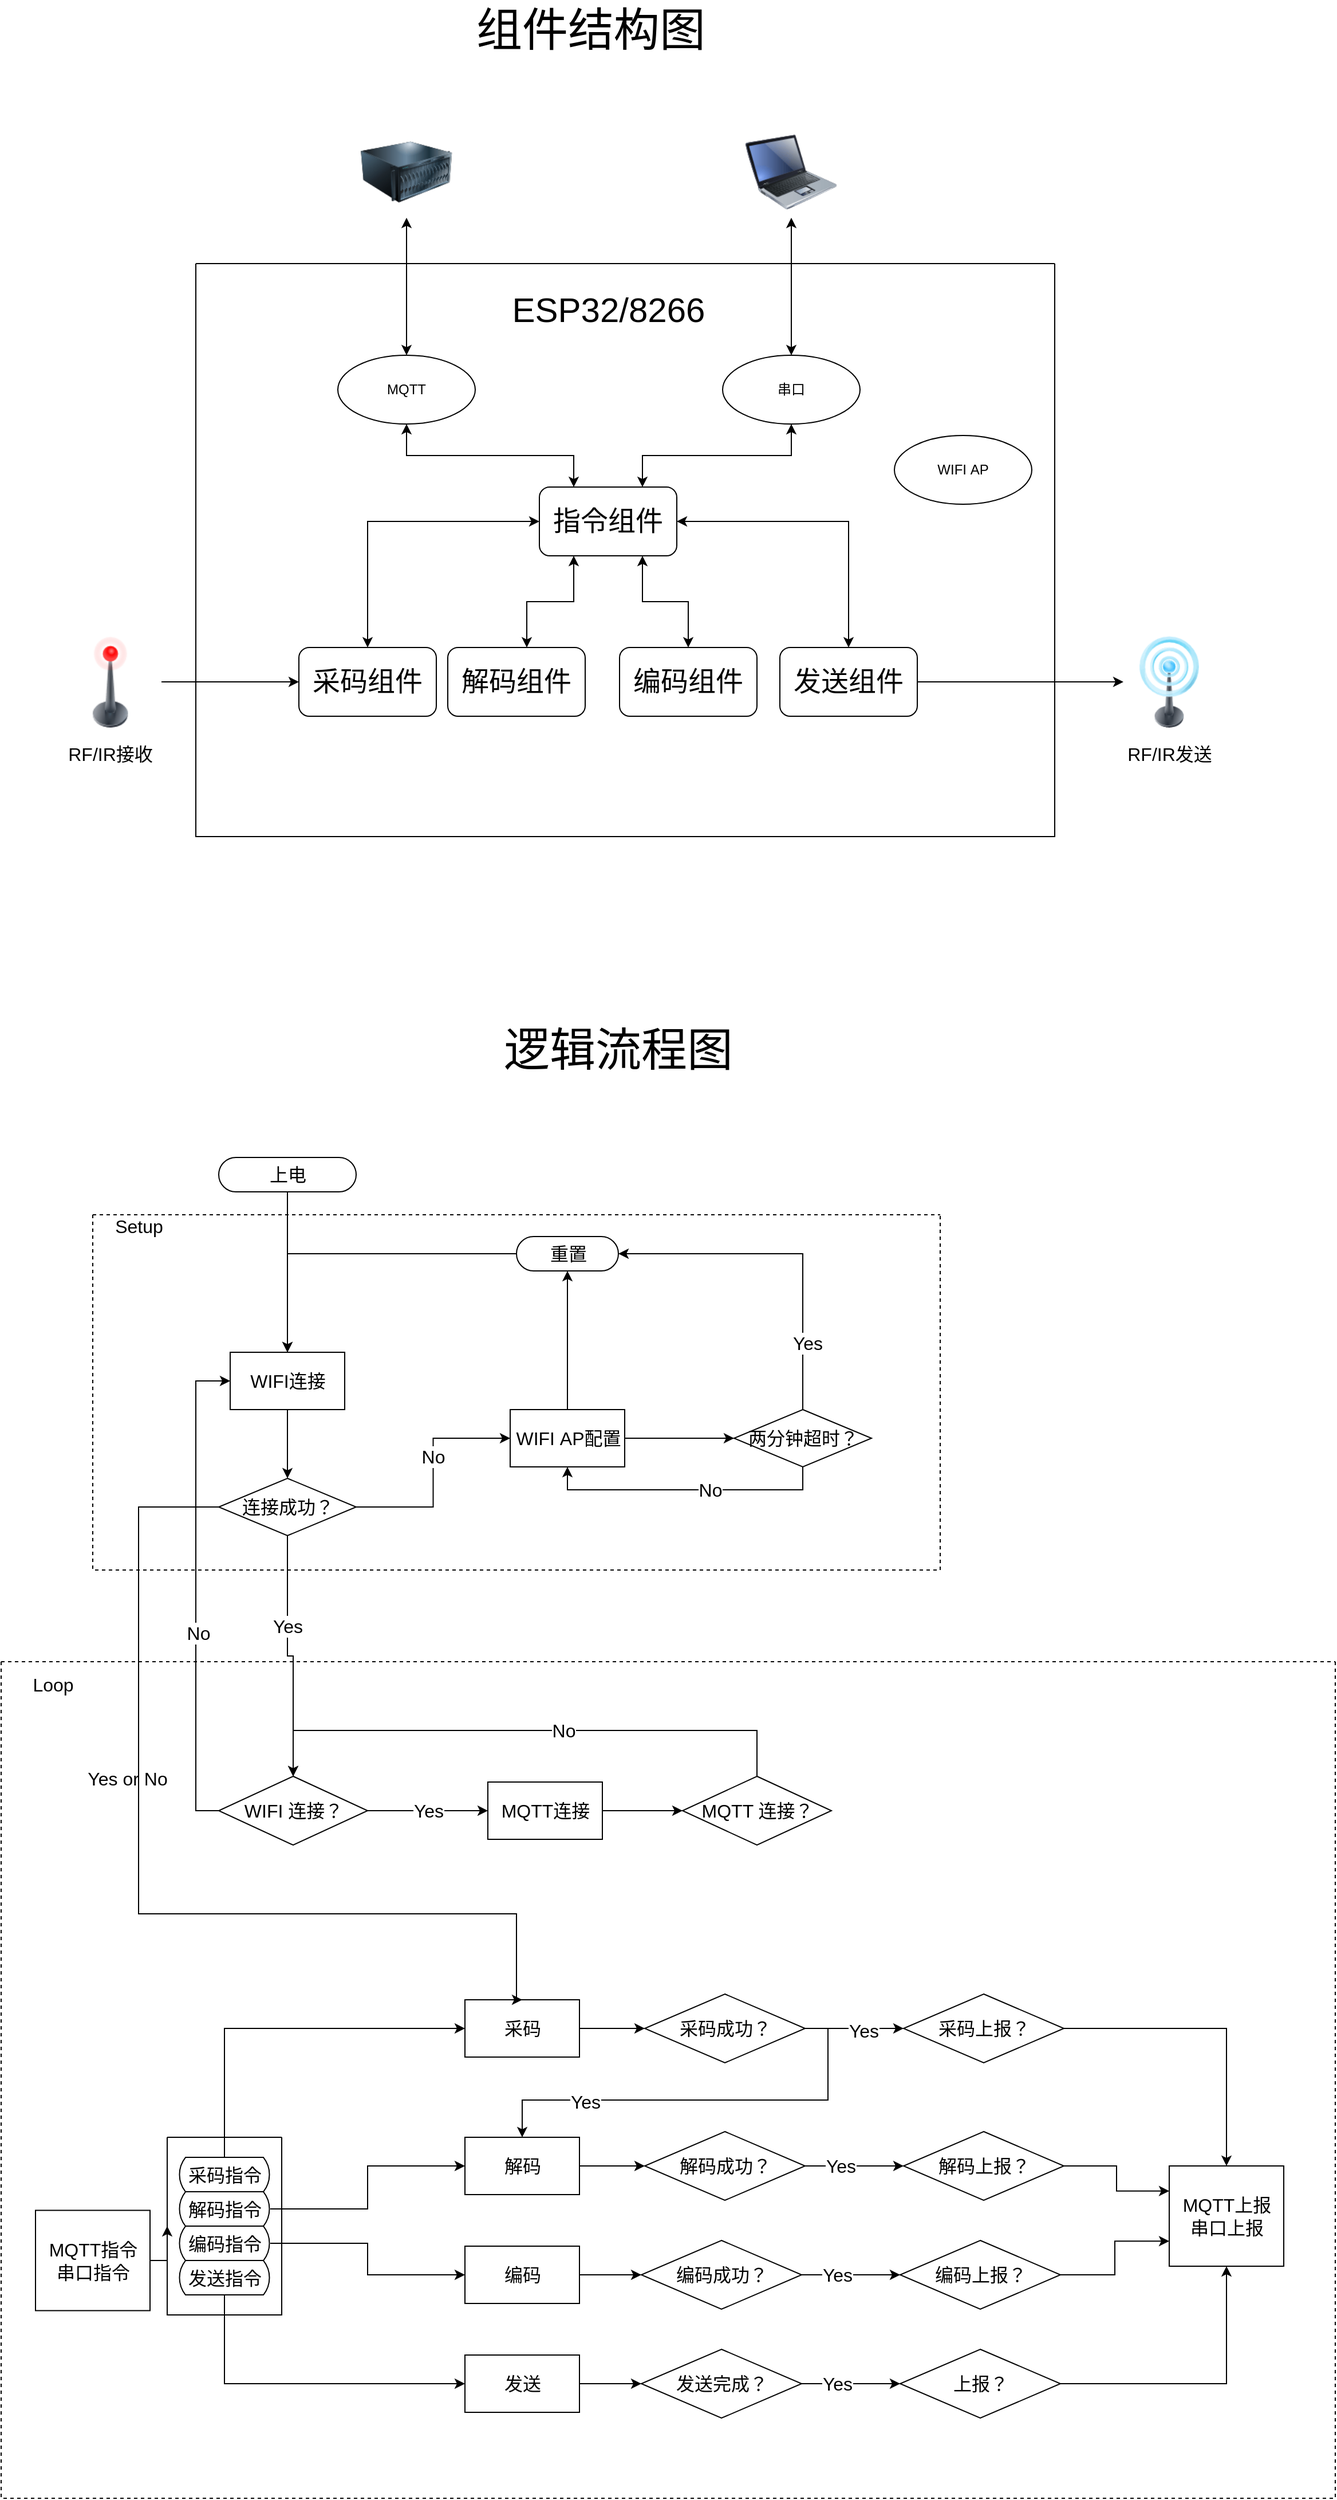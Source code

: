<mxfile version="14.9.6" type="github">
  <diagram id="C5RBs43oDa-KdzZeNtuy" name="Page-1">
    <mxGraphModel dx="1422" dy="959" grid="1" gridSize="10" guides="1" tooltips="1" connect="1" arrows="1" fold="1" page="1" pageScale="1" pageWidth="827" pageHeight="1169" math="0" shadow="0">
      <root>
        <mxCell id="WIyWlLk6GJQsqaUBKTNV-0" />
        <mxCell id="WIyWlLk6GJQsqaUBKTNV-1" parent="WIyWlLk6GJQsqaUBKTNV-0" />
        <mxCell id="jWXVGDuvpxij76FHgJUa-127" value="" style="swimlane;startSize=0;fontSize=16;dashed=1;" vertex="1" parent="WIyWlLk6GJQsqaUBKTNV-1">
          <mxGeometry x="40" y="1520" width="1165" height="730" as="geometry" />
        </mxCell>
        <mxCell id="jWXVGDuvpxij76FHgJUa-138" value="Loop" style="text;html=1;align=center;verticalAlign=middle;resizable=0;points=[];autosize=1;strokeColor=none;fontSize=16;" vertex="1" parent="jWXVGDuvpxij76FHgJUa-127">
          <mxGeometry x="20" y="10" width="50" height="20" as="geometry" />
        </mxCell>
        <mxCell id="jWXVGDuvpxij76FHgJUa-139" value="MQTT指令&lt;br&gt;串口指令" style="html=1;dashed=0;whitespace=wrap;fontSize=16;" vertex="1" parent="jWXVGDuvpxij76FHgJUa-127">
          <mxGeometry x="30" y="478.75" width="100" height="87.5" as="geometry" />
        </mxCell>
        <mxCell id="jWXVGDuvpxij76FHgJUa-140" value="MQTT上报&lt;br&gt;串口上报" style="html=1;dashed=0;whitespace=wrap;fontSize=16;" vertex="1" parent="jWXVGDuvpxij76FHgJUa-127">
          <mxGeometry x="1020" y="440" width="100" height="87.5" as="geometry" />
        </mxCell>
        <mxCell id="jWXVGDuvpxij76FHgJUa-142" value="WIFI&amp;nbsp;连接？" style="shape=rhombus;html=1;dashed=0;whitespace=wrap;perimeter=rhombusPerimeter;fontSize=16;" vertex="1" parent="jWXVGDuvpxij76FHgJUa-127">
          <mxGeometry x="190" y="100" width="130" height="60" as="geometry" />
        </mxCell>
        <mxCell id="jWXVGDuvpxij76FHgJUa-144" value="MQTT连接" style="html=1;dashed=0;whitespace=wrap;fontSize=16;" vertex="1" parent="jWXVGDuvpxij76FHgJUa-127">
          <mxGeometry x="425" y="105" width="100" height="50" as="geometry" />
        </mxCell>
        <mxCell id="jWXVGDuvpxij76FHgJUa-141" value="Yes" style="edgeStyle=orthogonalEdgeStyle;rounded=0;orthogonalLoop=1;jettySize=auto;html=1;exitX=1;exitY=0.5;exitDx=0;exitDy=0;entryX=0;entryY=0.5;entryDx=0;entryDy=0;fontSize=16;startArrow=none;startFill=0;" edge="1" parent="jWXVGDuvpxij76FHgJUa-127" source="jWXVGDuvpxij76FHgJUa-142" target="jWXVGDuvpxij76FHgJUa-144">
          <mxGeometry relative="1" as="geometry" />
        </mxCell>
        <mxCell id="jWXVGDuvpxij76FHgJUa-147" value="MQTT 连接？" style="shape=rhombus;html=1;dashed=0;whitespace=wrap;perimeter=rhombusPerimeter;fontSize=16;" vertex="1" parent="jWXVGDuvpxij76FHgJUa-127">
          <mxGeometry x="595" y="100" width="130" height="60" as="geometry" />
        </mxCell>
        <mxCell id="jWXVGDuvpxij76FHgJUa-152" value="采码成功？" style="shape=rhombus;html=1;dashed=0;whitespace=wrap;perimeter=rhombusPerimeter;fontSize=16;" vertex="1" parent="jWXVGDuvpxij76FHgJUa-127">
          <mxGeometry x="562" y="290" width="140" height="60" as="geometry" />
        </mxCell>
        <mxCell id="jWXVGDuvpxij76FHgJUa-143" style="edgeStyle=orthogonalEdgeStyle;rounded=0;orthogonalLoop=1;jettySize=auto;html=1;exitX=1;exitY=0.5;exitDx=0;exitDy=0;fontSize=16;startArrow=none;startFill=0;" edge="1" parent="jWXVGDuvpxij76FHgJUa-127" source="jWXVGDuvpxij76FHgJUa-144" target="jWXVGDuvpxij76FHgJUa-147">
          <mxGeometry relative="1" as="geometry" />
        </mxCell>
        <mxCell id="jWXVGDuvpxij76FHgJUa-153" style="edgeStyle=orthogonalEdgeStyle;rounded=0;orthogonalLoop=1;jettySize=auto;html=1;exitX=1;exitY=0.5;exitDx=0;exitDy=0;entryX=0.5;entryY=0;entryDx=0;entryDy=0;fontSize=16;startArrow=none;startFill=0;" edge="1" parent="jWXVGDuvpxij76FHgJUa-127" source="jWXVGDuvpxij76FHgJUa-154" target="jWXVGDuvpxij76FHgJUa-140">
          <mxGeometry relative="1" as="geometry" />
        </mxCell>
        <mxCell id="jWXVGDuvpxij76FHgJUa-154" value="采码上报？" style="shape=rhombus;html=1;dashed=0;whitespace=wrap;perimeter=rhombusPerimeter;fontSize=16;" vertex="1" parent="jWXVGDuvpxij76FHgJUa-127">
          <mxGeometry x="788" y="290" width="140" height="60" as="geometry" />
        </mxCell>
        <mxCell id="jWXVGDuvpxij76FHgJUa-148" style="edgeStyle=orthogonalEdgeStyle;rounded=0;orthogonalLoop=1;jettySize=auto;html=1;exitX=1;exitY=0.5;exitDx=0;exitDy=0;entryX=0;entryY=0.5;entryDx=0;entryDy=0;fontSize=16;startArrow=none;startFill=0;" edge="1" parent="jWXVGDuvpxij76FHgJUa-127" source="jWXVGDuvpxij76FHgJUa-152" target="jWXVGDuvpxij76FHgJUa-154">
          <mxGeometry relative="1" as="geometry" />
        </mxCell>
        <mxCell id="jWXVGDuvpxij76FHgJUa-149" value="Yes" style="edgeLabel;html=1;align=center;verticalAlign=middle;resizable=0;points=[];fontSize=16;" vertex="1" connectable="0" parent="jWXVGDuvpxij76FHgJUa-148">
          <mxGeometry x="0.187" y="-2" relative="1" as="geometry">
            <mxPoint as="offset" />
          </mxGeometry>
        </mxCell>
        <mxCell id="jWXVGDuvpxij76FHgJUa-156" value="解码" style="html=1;dashed=0;whitespace=wrap;fontSize=16;" vertex="1" parent="jWXVGDuvpxij76FHgJUa-127">
          <mxGeometry x="405" y="415" width="100" height="50" as="geometry" />
        </mxCell>
        <mxCell id="jWXVGDuvpxij76FHgJUa-150" style="edgeStyle=orthogonalEdgeStyle;rounded=0;orthogonalLoop=1;jettySize=auto;html=1;exitX=1;exitY=0.5;exitDx=0;exitDy=0;fontSize=16;startArrow=none;startFill=0;" edge="1" parent="jWXVGDuvpxij76FHgJUa-127" source="jWXVGDuvpxij76FHgJUa-152" target="jWXVGDuvpxij76FHgJUa-156">
          <mxGeometry relative="1" as="geometry" />
        </mxCell>
        <mxCell id="jWXVGDuvpxij76FHgJUa-151" value="Yes" style="edgeLabel;html=1;align=center;verticalAlign=middle;resizable=0;points=[];fontSize=16;" vertex="1" connectable="0" parent="jWXVGDuvpxij76FHgJUa-150">
          <mxGeometry x="0.545" y="1" relative="1" as="geometry">
            <mxPoint as="offset" />
          </mxGeometry>
        </mxCell>
        <mxCell id="jWXVGDuvpxij76FHgJUa-159" value="解码成功？" style="shape=rhombus;html=1;dashed=0;whitespace=wrap;perimeter=rhombusPerimeter;fontSize=16;" vertex="1" parent="jWXVGDuvpxij76FHgJUa-127">
          <mxGeometry x="562" y="410" width="140" height="60" as="geometry" />
        </mxCell>
        <mxCell id="jWXVGDuvpxij76FHgJUa-155" style="edgeStyle=orthogonalEdgeStyle;rounded=0;orthogonalLoop=1;jettySize=auto;html=1;exitX=1;exitY=0.5;exitDx=0;exitDy=0;fontSize=16;startArrow=none;startFill=0;entryX=0;entryY=0.5;entryDx=0;entryDy=0;" edge="1" parent="jWXVGDuvpxij76FHgJUa-127" source="jWXVGDuvpxij76FHgJUa-156" target="jWXVGDuvpxij76FHgJUa-159">
          <mxGeometry relative="1" as="geometry">
            <mxPoint x="578" y="445" as="targetPoint" />
          </mxGeometry>
        </mxCell>
        <mxCell id="jWXVGDuvpxij76FHgJUa-160" style="edgeStyle=orthogonalEdgeStyle;rounded=0;orthogonalLoop=1;jettySize=auto;html=1;exitX=1;exitY=0.5;exitDx=0;exitDy=0;entryX=0;entryY=0.25;entryDx=0;entryDy=0;fontSize=16;startArrow=none;startFill=0;" edge="1" parent="jWXVGDuvpxij76FHgJUa-127" source="jWXVGDuvpxij76FHgJUa-161" target="jWXVGDuvpxij76FHgJUa-140">
          <mxGeometry relative="1" as="geometry" />
        </mxCell>
        <mxCell id="jWXVGDuvpxij76FHgJUa-161" value="解码上报？" style="shape=rhombus;html=1;dashed=0;whitespace=wrap;perimeter=rhombusPerimeter;fontSize=16;" vertex="1" parent="jWXVGDuvpxij76FHgJUa-127">
          <mxGeometry x="788" y="410" width="140" height="60" as="geometry" />
        </mxCell>
        <mxCell id="jWXVGDuvpxij76FHgJUa-162" value="Yes or No" style="edgeLabel;html=1;align=center;verticalAlign=middle;resizable=0;points=[];fontSize=16;" vertex="1" connectable="0" parent="jWXVGDuvpxij76FHgJUa-127">
          <mxGeometry x="110" y="102" as="geometry" />
        </mxCell>
        <mxCell id="jWXVGDuvpxij76FHgJUa-164" style="edgeStyle=orthogonalEdgeStyle;rounded=0;orthogonalLoop=1;jettySize=auto;html=1;entryX=0;entryY=0.5;entryDx=0;entryDy=0;fontSize=16;startArrow=none;startFill=0;" edge="1" parent="jWXVGDuvpxij76FHgJUa-127" source="jWXVGDuvpxij76FHgJUa-185" target="jWXVGDuvpxij76FHgJUa-156">
          <mxGeometry relative="1" as="geometry" />
        </mxCell>
        <mxCell id="jWXVGDuvpxij76FHgJUa-168" value="编码" style="html=1;dashed=0;whitespace=wrap;fontSize=16;" vertex="1" parent="jWXVGDuvpxij76FHgJUa-127">
          <mxGeometry x="405" y="510" width="100" height="50" as="geometry" />
        </mxCell>
        <mxCell id="jWXVGDuvpxij76FHgJUa-157" style="edgeStyle=orthogonalEdgeStyle;rounded=0;orthogonalLoop=1;jettySize=auto;html=1;exitX=1;exitY=0.5;exitDx=0;exitDy=0;entryX=0;entryY=0.5;entryDx=0;entryDy=0;fontSize=16;startArrow=none;startFill=0;" edge="1" parent="jWXVGDuvpxij76FHgJUa-127" source="jWXVGDuvpxij76FHgJUa-159" target="jWXVGDuvpxij76FHgJUa-161">
          <mxGeometry relative="1" as="geometry">
            <Array as="points">
              <mxPoint x="728" y="440" />
              <mxPoint x="728" y="440" />
            </Array>
          </mxGeometry>
        </mxCell>
        <mxCell id="jWXVGDuvpxij76FHgJUa-158" value="Yes" style="edgeLabel;html=1;align=center;verticalAlign=middle;resizable=0;points=[];fontSize=16;" vertex="1" connectable="0" parent="jWXVGDuvpxij76FHgJUa-157">
          <mxGeometry x="-0.279" relative="1" as="geometry">
            <mxPoint as="offset" />
          </mxGeometry>
        </mxCell>
        <mxCell id="jWXVGDuvpxij76FHgJUa-171" value="编码成功？" style="shape=rhombus;html=1;dashed=0;whitespace=wrap;perimeter=rhombusPerimeter;fontSize=16;" vertex="1" parent="jWXVGDuvpxij76FHgJUa-127">
          <mxGeometry x="559" y="505" width="140" height="60" as="geometry" />
        </mxCell>
        <mxCell id="jWXVGDuvpxij76FHgJUa-167" style="edgeStyle=orthogonalEdgeStyle;rounded=0;orthogonalLoop=1;jettySize=auto;html=1;exitX=1;exitY=0.5;exitDx=0;exitDy=0;entryX=0;entryY=0.5;entryDx=0;entryDy=0;fontSize=16;startArrow=none;startFill=0;" edge="1" parent="jWXVGDuvpxij76FHgJUa-127" source="jWXVGDuvpxij76FHgJUa-168" target="jWXVGDuvpxij76FHgJUa-171">
          <mxGeometry relative="1" as="geometry" />
        </mxCell>
        <mxCell id="jWXVGDuvpxij76FHgJUa-172" style="edgeStyle=orthogonalEdgeStyle;rounded=0;orthogonalLoop=1;jettySize=auto;html=1;exitX=1;exitY=0.5;exitDx=0;exitDy=0;entryX=0;entryY=0.75;entryDx=0;entryDy=0;fontSize=16;startArrow=none;startFill=0;" edge="1" parent="jWXVGDuvpxij76FHgJUa-127" source="jWXVGDuvpxij76FHgJUa-173" target="jWXVGDuvpxij76FHgJUa-140">
          <mxGeometry relative="1" as="geometry" />
        </mxCell>
        <mxCell id="jWXVGDuvpxij76FHgJUa-173" value="编码上报？" style="shape=rhombus;html=1;dashed=0;whitespace=wrap;perimeter=rhombusPerimeter;fontSize=16;" vertex="1" parent="jWXVGDuvpxij76FHgJUa-127">
          <mxGeometry x="785" y="505" width="140" height="60" as="geometry" />
        </mxCell>
        <mxCell id="jWXVGDuvpxij76FHgJUa-169" style="edgeStyle=orthogonalEdgeStyle;rounded=0;orthogonalLoop=1;jettySize=auto;html=1;exitX=1;exitY=0.5;exitDx=0;exitDy=0;entryX=0;entryY=0.5;entryDx=0;entryDy=0;fontSize=16;startArrow=none;startFill=0;" edge="1" parent="jWXVGDuvpxij76FHgJUa-127" source="jWXVGDuvpxij76FHgJUa-171" target="jWXVGDuvpxij76FHgJUa-173">
          <mxGeometry relative="1" as="geometry">
            <Array as="points">
              <mxPoint x="725" y="535" />
              <mxPoint x="725" y="535" />
            </Array>
          </mxGeometry>
        </mxCell>
        <mxCell id="jWXVGDuvpxij76FHgJUa-170" value="Yes" style="edgeLabel;html=1;align=center;verticalAlign=middle;resizable=0;points=[];fontSize=16;" vertex="1" connectable="0" parent="jWXVGDuvpxij76FHgJUa-169">
          <mxGeometry x="-0.279" relative="1" as="geometry">
            <mxPoint as="offset" />
          </mxGeometry>
        </mxCell>
        <mxCell id="jWXVGDuvpxij76FHgJUa-175" value="发送" style="html=1;dashed=0;whitespace=wrap;fontSize=16;" vertex="1" parent="jWXVGDuvpxij76FHgJUa-127">
          <mxGeometry x="405" y="605" width="100" height="50" as="geometry" />
        </mxCell>
        <mxCell id="jWXVGDuvpxij76FHgJUa-178" value="发送完成？" style="shape=rhombus;html=1;dashed=0;whitespace=wrap;perimeter=rhombusPerimeter;fontSize=16;" vertex="1" parent="jWXVGDuvpxij76FHgJUa-127">
          <mxGeometry x="559" y="600" width="140" height="60" as="geometry" />
        </mxCell>
        <mxCell id="jWXVGDuvpxij76FHgJUa-174" style="edgeStyle=orthogonalEdgeStyle;rounded=0;orthogonalLoop=1;jettySize=auto;html=1;exitX=1;exitY=0.5;exitDx=0;exitDy=0;entryX=0;entryY=0.5;entryDx=0;entryDy=0;fontSize=16;startArrow=none;startFill=0;" edge="1" parent="jWXVGDuvpxij76FHgJUa-127" source="jWXVGDuvpxij76FHgJUa-175" target="jWXVGDuvpxij76FHgJUa-178">
          <mxGeometry relative="1" as="geometry" />
        </mxCell>
        <mxCell id="jWXVGDuvpxij76FHgJUa-179" style="edgeStyle=orthogonalEdgeStyle;rounded=0;orthogonalLoop=1;jettySize=auto;html=1;exitX=1;exitY=0.5;exitDx=0;exitDy=0;entryX=0.5;entryY=1;entryDx=0;entryDy=0;fontSize=16;startArrow=none;startFill=0;" edge="1" parent="jWXVGDuvpxij76FHgJUa-127" source="jWXVGDuvpxij76FHgJUa-180" target="jWXVGDuvpxij76FHgJUa-140">
          <mxGeometry relative="1" as="geometry" />
        </mxCell>
        <mxCell id="jWXVGDuvpxij76FHgJUa-180" value="上报？" style="shape=rhombus;html=1;dashed=0;whitespace=wrap;perimeter=rhombusPerimeter;fontSize=16;" vertex="1" parent="jWXVGDuvpxij76FHgJUa-127">
          <mxGeometry x="785" y="600" width="140" height="60" as="geometry" />
        </mxCell>
        <mxCell id="jWXVGDuvpxij76FHgJUa-176" style="edgeStyle=orthogonalEdgeStyle;rounded=0;orthogonalLoop=1;jettySize=auto;html=1;exitX=1;exitY=0.5;exitDx=0;exitDy=0;entryX=0;entryY=0.5;entryDx=0;entryDy=0;fontSize=16;startArrow=none;startFill=0;" edge="1" parent="jWXVGDuvpxij76FHgJUa-127" source="jWXVGDuvpxij76FHgJUa-178" target="jWXVGDuvpxij76FHgJUa-180">
          <mxGeometry relative="1" as="geometry">
            <Array as="points">
              <mxPoint x="725" y="630" />
              <mxPoint x="725" y="630" />
            </Array>
          </mxGeometry>
        </mxCell>
        <mxCell id="jWXVGDuvpxij76FHgJUa-177" value="Yes" style="edgeLabel;html=1;align=center;verticalAlign=middle;resizable=0;points=[];fontSize=16;" vertex="1" connectable="0" parent="jWXVGDuvpxij76FHgJUa-176">
          <mxGeometry x="-0.279" relative="1" as="geometry">
            <mxPoint as="offset" />
          </mxGeometry>
        </mxCell>
        <mxCell id="jWXVGDuvpxij76FHgJUa-181" style="edgeStyle=orthogonalEdgeStyle;rounded=0;orthogonalLoop=1;jettySize=auto;html=1;entryX=0;entryY=0.5;entryDx=0;entryDy=0;fontSize=16;startArrow=none;startFill=0;" edge="1" parent="jWXVGDuvpxij76FHgJUa-127" source="jWXVGDuvpxij76FHgJUa-182" target="jWXVGDuvpxij76FHgJUa-152">
          <mxGeometry relative="1" as="geometry" />
        </mxCell>
        <mxCell id="jWXVGDuvpxij76FHgJUa-182" value="采码" style="html=1;dashed=0;whitespace=wrap;fontSize=16;" vertex="1" parent="jWXVGDuvpxij76FHgJUa-127">
          <mxGeometry x="405" y="295" width="100" height="50" as="geometry" />
        </mxCell>
        <mxCell id="jWXVGDuvpxij76FHgJUa-183" value="" style="swimlane;startSize=0;fontSize=16;" vertex="1" parent="jWXVGDuvpxij76FHgJUa-127">
          <mxGeometry x="145" y="415" width="100" height="155" as="geometry" />
        </mxCell>
        <mxCell id="jWXVGDuvpxij76FHgJUa-184" value="采码指令" style="html=1;dashed=0;whitespace=wrap;shape=mxgraph.dfd.loop;fontSize=16;" vertex="1" parent="jWXVGDuvpxij76FHgJUa-183">
          <mxGeometry x="10" y="17.5" width="80" height="30" as="geometry" />
        </mxCell>
        <mxCell id="jWXVGDuvpxij76FHgJUa-185" value="解码指令" style="html=1;dashed=0;whitespace=wrap;shape=mxgraph.dfd.loop;fontSize=16;" vertex="1" parent="jWXVGDuvpxij76FHgJUa-183">
          <mxGeometry x="10" y="47.5" width="80" height="30" as="geometry" />
        </mxCell>
        <mxCell id="jWXVGDuvpxij76FHgJUa-186" value="编码指令" style="html=1;dashed=0;whitespace=wrap;shape=mxgraph.dfd.loop;fontSize=16;" vertex="1" parent="jWXVGDuvpxij76FHgJUa-183">
          <mxGeometry x="10" y="77.5" width="80" height="30" as="geometry" />
        </mxCell>
        <mxCell id="jWXVGDuvpxij76FHgJUa-187" value="发送指令" style="html=1;dashed=0;whitespace=wrap;shape=mxgraph.dfd.loop;fontSize=16;" vertex="1" parent="jWXVGDuvpxij76FHgJUa-183">
          <mxGeometry x="10" y="107.5" width="80" height="30" as="geometry" />
        </mxCell>
        <mxCell id="jWXVGDuvpxij76FHgJUa-163" style="edgeStyle=orthogonalEdgeStyle;rounded=0;orthogonalLoop=1;jettySize=auto;html=1;exitX=0.5;exitY=0;exitDx=0;exitDy=0;exitPerimeter=0;entryX=0;entryY=0.5;entryDx=0;entryDy=0;fontSize=16;startArrow=none;startFill=0;" edge="1" parent="jWXVGDuvpxij76FHgJUa-127" source="jWXVGDuvpxij76FHgJUa-184" target="jWXVGDuvpxij76FHgJUa-182">
          <mxGeometry relative="1" as="geometry" />
        </mxCell>
        <mxCell id="jWXVGDuvpxij76FHgJUa-165" style="edgeStyle=orthogonalEdgeStyle;rounded=0;orthogonalLoop=1;jettySize=auto;html=1;entryX=0;entryY=0.5;entryDx=0;entryDy=0;fontSize=16;startArrow=none;startFill=0;" edge="1" parent="jWXVGDuvpxij76FHgJUa-127" source="jWXVGDuvpxij76FHgJUa-186" target="jWXVGDuvpxij76FHgJUa-168">
          <mxGeometry relative="1" as="geometry" />
        </mxCell>
        <mxCell id="jWXVGDuvpxij76FHgJUa-188" style="edgeStyle=orthogonalEdgeStyle;rounded=0;orthogonalLoop=1;jettySize=auto;html=1;exitX=1;exitY=0.5;exitDx=0;exitDy=0;entryX=0;entryY=0.5;entryDx=0;entryDy=0;fontSize=16;startArrow=none;startFill=0;" edge="1" parent="jWXVGDuvpxij76FHgJUa-127" source="jWXVGDuvpxij76FHgJUa-139" target="jWXVGDuvpxij76FHgJUa-183">
          <mxGeometry relative="1" as="geometry" />
        </mxCell>
        <mxCell id="jWXVGDuvpxij76FHgJUa-166" style="edgeStyle=orthogonalEdgeStyle;rounded=0;orthogonalLoop=1;jettySize=auto;html=1;entryX=0;entryY=0.5;entryDx=0;entryDy=0;fontSize=16;startArrow=none;startFill=0;exitX=0.5;exitY=1;exitDx=0;exitDy=0;exitPerimeter=0;" edge="1" parent="jWXVGDuvpxij76FHgJUa-127" source="jWXVGDuvpxij76FHgJUa-187" target="jWXVGDuvpxij76FHgJUa-175">
          <mxGeometry relative="1" as="geometry" />
        </mxCell>
        <mxCell id="jWXVGDuvpxij76FHgJUa-189" style="edgeStyle=orthogonalEdgeStyle;rounded=0;orthogonalLoop=1;jettySize=auto;html=1;exitX=0.5;exitY=0;exitDx=0;exitDy=0;fontSize=16;startArrow=none;startFill=0;entryX=0.5;entryY=0;entryDx=0;entryDy=0;" edge="1" parent="jWXVGDuvpxij76FHgJUa-127" source="jWXVGDuvpxij76FHgJUa-147" target="jWXVGDuvpxij76FHgJUa-142">
          <mxGeometry relative="1" as="geometry">
            <Array as="points">
              <mxPoint x="660" y="60" />
              <mxPoint x="255" y="60" />
            </Array>
            <mxPoint x="665" y="80" as="sourcePoint" />
            <mxPoint x="250" y="130" as="targetPoint" />
          </mxGeometry>
        </mxCell>
        <mxCell id="jWXVGDuvpxij76FHgJUa-190" value="No" style="edgeLabel;html=1;align=center;verticalAlign=middle;resizable=0;points=[];fontSize=16;" vertex="1" connectable="0" parent="jWXVGDuvpxij76FHgJUa-189">
          <mxGeometry x="-0.138" relative="1" as="geometry">
            <mxPoint as="offset" />
          </mxGeometry>
        </mxCell>
        <mxCell id="jWXVGDuvpxij76FHgJUa-77" value="" style="swimlane;startSize=0;fontSize=16;dashed=1;" vertex="1" parent="WIyWlLk6GJQsqaUBKTNV-1">
          <mxGeometry x="120" y="1130" width="740" height="310" as="geometry">
            <mxRectangle x="110" y="1120" width="50" height="40" as="alternateBounds" />
          </mxGeometry>
        </mxCell>
        <mxCell id="jWXVGDuvpxij76FHgJUa-78" value="Setup" style="text;html=1;align=center;verticalAlign=middle;resizable=0;points=[];autosize=1;strokeColor=none;fontSize=16;" vertex="1" parent="jWXVGDuvpxij76FHgJUa-77">
          <mxGeometry x="10" width="60" height="20" as="geometry" />
        </mxCell>
        <mxCell id="jWXVGDuvpxij76FHgJUa-48" value="WIFI连接" style="html=1;dashed=0;whitespace=wrap;fontSize=16;" vertex="1" parent="jWXVGDuvpxij76FHgJUa-77">
          <mxGeometry x="120" y="120" width="100" height="50" as="geometry" />
        </mxCell>
        <mxCell id="jWXVGDuvpxij76FHgJUa-49" value="连接成功？" style="shape=rhombus;html=1;dashed=0;whitespace=wrap;perimeter=rhombusPerimeter;fontSize=16;" vertex="1" parent="jWXVGDuvpxij76FHgJUa-77">
          <mxGeometry x="110" y="230" width="120" height="50" as="geometry" />
        </mxCell>
        <mxCell id="jWXVGDuvpxij76FHgJUa-64" style="edgeStyle=orthogonalEdgeStyle;rounded=0;orthogonalLoop=1;jettySize=auto;html=1;exitX=0.5;exitY=1;exitDx=0;exitDy=0;entryX=0.5;entryY=0;entryDx=0;entryDy=0;fontSize=16;startArrow=none;startFill=0;" edge="1" parent="jWXVGDuvpxij76FHgJUa-77" source="jWXVGDuvpxij76FHgJUa-48" target="jWXVGDuvpxij76FHgJUa-49">
          <mxGeometry relative="1" as="geometry" />
        </mxCell>
        <mxCell id="jWXVGDuvpxij76FHgJUa-50" value="WIFI&amp;nbsp;AP配置" style="html=1;dashed=0;whitespace=wrap;fontSize=16;" vertex="1" parent="jWXVGDuvpxij76FHgJUa-77">
          <mxGeometry x="364.5" y="170" width="100" height="50" as="geometry" />
        </mxCell>
        <mxCell id="jWXVGDuvpxij76FHgJUa-62" style="edgeStyle=orthogonalEdgeStyle;rounded=0;orthogonalLoop=1;jettySize=auto;html=1;exitX=1;exitY=0.5;exitDx=0;exitDy=0;entryX=0;entryY=0.5;entryDx=0;entryDy=0;fontSize=16;startArrow=none;startFill=0;" edge="1" parent="jWXVGDuvpxij76FHgJUa-77" source="jWXVGDuvpxij76FHgJUa-49" target="jWXVGDuvpxij76FHgJUa-50">
          <mxGeometry relative="1" as="geometry" />
        </mxCell>
        <mxCell id="jWXVGDuvpxij76FHgJUa-63" value="No" style="edgeLabel;html=1;align=center;verticalAlign=middle;resizable=0;points=[];fontSize=16;" vertex="1" connectable="0" parent="jWXVGDuvpxij76FHgJUa-62">
          <mxGeometry x="0.144" y="1" relative="1" as="geometry">
            <mxPoint as="offset" />
          </mxGeometry>
        </mxCell>
        <mxCell id="jWXVGDuvpxij76FHgJUa-60" style="edgeStyle=orthogonalEdgeStyle;rounded=0;orthogonalLoop=1;jettySize=auto;html=1;exitX=0.5;exitY=1;exitDx=0;exitDy=0;entryX=0.5;entryY=1;entryDx=0;entryDy=0;fontSize=16;startArrow=none;startFill=0;" edge="1" parent="jWXVGDuvpxij76FHgJUa-77" source="jWXVGDuvpxij76FHgJUa-51" target="jWXVGDuvpxij76FHgJUa-50">
          <mxGeometry relative="1" as="geometry" />
        </mxCell>
        <mxCell id="jWXVGDuvpxij76FHgJUa-61" value="No" style="edgeLabel;html=1;align=center;verticalAlign=middle;resizable=0;points=[];fontSize=16;" vertex="1" connectable="0" parent="jWXVGDuvpxij76FHgJUa-60">
          <mxGeometry x="-0.177" relative="1" as="geometry">
            <mxPoint as="offset" />
          </mxGeometry>
        </mxCell>
        <mxCell id="jWXVGDuvpxij76FHgJUa-51" value="两分钟超时？" style="shape=rhombus;html=1;dashed=0;whitespace=wrap;perimeter=rhombusPerimeter;fontSize=16;" vertex="1" parent="jWXVGDuvpxij76FHgJUa-77">
          <mxGeometry x="560" y="170" width="120" height="50" as="geometry" />
        </mxCell>
        <mxCell id="jWXVGDuvpxij76FHgJUa-57" style="edgeStyle=orthogonalEdgeStyle;rounded=0;orthogonalLoop=1;jettySize=auto;html=1;exitX=1;exitY=0.5;exitDx=0;exitDy=0;entryX=0;entryY=0.5;entryDx=0;entryDy=0;fontSize=16;startArrow=none;startFill=0;" edge="1" parent="jWXVGDuvpxij76FHgJUa-77" source="jWXVGDuvpxij76FHgJUa-50" target="jWXVGDuvpxij76FHgJUa-51">
          <mxGeometry relative="1" as="geometry" />
        </mxCell>
        <mxCell id="jWXVGDuvpxij76FHgJUa-55" style="edgeStyle=orthogonalEdgeStyle;rounded=0;orthogonalLoop=1;jettySize=auto;html=1;entryX=0.5;entryY=0;entryDx=0;entryDy=0;fontSize=16;startArrow=none;startFill=0;" edge="1" parent="jWXVGDuvpxij76FHgJUa-77" source="jWXVGDuvpxij76FHgJUa-52" target="jWXVGDuvpxij76FHgJUa-48">
          <mxGeometry relative="1" as="geometry" />
        </mxCell>
        <mxCell id="jWXVGDuvpxij76FHgJUa-52" value="重置" style="html=1;dashed=0;whitespace=wrap;shape=mxgraph.dfd.start;fontSize=16;" vertex="1" parent="jWXVGDuvpxij76FHgJUa-77">
          <mxGeometry x="370" y="19" width="89" height="30" as="geometry" />
        </mxCell>
        <mxCell id="jWXVGDuvpxij76FHgJUa-56" style="edgeStyle=orthogonalEdgeStyle;rounded=0;orthogonalLoop=1;jettySize=auto;html=1;entryX=0.5;entryY=0.5;entryDx=0;entryDy=15;entryPerimeter=0;fontSize=16;startArrow=none;startFill=0;" edge="1" parent="jWXVGDuvpxij76FHgJUa-77" source="jWXVGDuvpxij76FHgJUa-50" target="jWXVGDuvpxij76FHgJUa-52">
          <mxGeometry relative="1" as="geometry" />
        </mxCell>
        <mxCell id="jWXVGDuvpxij76FHgJUa-53" style="edgeStyle=orthogonalEdgeStyle;rounded=0;orthogonalLoop=1;jettySize=auto;html=1;exitX=0.5;exitY=0;exitDx=0;exitDy=0;entryX=1;entryY=0.5;entryDx=0;entryDy=0;entryPerimeter=0;fontSize=16;startArrow=none;startFill=0;" edge="1" parent="jWXVGDuvpxij76FHgJUa-77" source="jWXVGDuvpxij76FHgJUa-51" target="jWXVGDuvpxij76FHgJUa-52">
          <mxGeometry relative="1" as="geometry" />
        </mxCell>
        <mxCell id="jWXVGDuvpxij76FHgJUa-58" value="是" style="edgeLabel;html=1;align=center;verticalAlign=middle;resizable=0;points=[];fontSize=16;" vertex="1" connectable="0" parent="jWXVGDuvpxij76FHgJUa-53">
          <mxGeometry x="-0.609" y="-1" relative="1" as="geometry">
            <mxPoint as="offset" />
          </mxGeometry>
        </mxCell>
        <mxCell id="jWXVGDuvpxij76FHgJUa-59" value="Yes" style="edgeLabel;html=1;align=center;verticalAlign=middle;resizable=0;points=[];fontSize=16;" vertex="1" connectable="0" parent="jWXVGDuvpxij76FHgJUa-53">
          <mxGeometry x="-0.609" y="-4" relative="1" as="geometry">
            <mxPoint as="offset" />
          </mxGeometry>
        </mxCell>
        <mxCell id="7-sAUaGDbd0qWvUfUDHB-1" value="" style="swimlane;startSize=0;fontSize=40;" parent="WIyWlLk6GJQsqaUBKTNV-1" vertex="1">
          <mxGeometry x="210" y="300" width="750" height="500" as="geometry" />
        </mxCell>
        <mxCell id="7-sAUaGDbd0qWvUfUDHB-3" value="采码组件" style="rounded=1;whiteSpace=wrap;html=1;fontSize=24;" parent="7-sAUaGDbd0qWvUfUDHB-1" vertex="1">
          <mxGeometry x="90" y="335" width="120" height="60" as="geometry" />
        </mxCell>
        <mxCell id="7-sAUaGDbd0qWvUfUDHB-6" value="编码组件" style="rounded=1;whiteSpace=wrap;html=1;fontSize=24;" parent="7-sAUaGDbd0qWvUfUDHB-1" vertex="1">
          <mxGeometry x="370" y="335" width="120" height="60" as="geometry" />
        </mxCell>
        <mxCell id="7-sAUaGDbd0qWvUfUDHB-4" value="解码组件" style="rounded=1;whiteSpace=wrap;html=1;fontSize=24;" parent="7-sAUaGDbd0qWvUfUDHB-1" vertex="1">
          <mxGeometry x="220" y="335" width="120" height="60" as="geometry" />
        </mxCell>
        <mxCell id="7-sAUaGDbd0qWvUfUDHB-5" value="发送组件" style="rounded=1;whiteSpace=wrap;html=1;fontSize=24;" parent="7-sAUaGDbd0qWvUfUDHB-1" vertex="1">
          <mxGeometry x="510" y="335" width="120" height="60" as="geometry" />
        </mxCell>
        <mxCell id="jWXVGDuvpxij76FHgJUa-36" style="edgeStyle=orthogonalEdgeStyle;rounded=0;orthogonalLoop=1;jettySize=auto;html=1;entryX=0.25;entryY=0;entryDx=0;entryDy=0;startArrow=classic;startFill=1;exitX=0.5;exitY=1;exitDx=0;exitDy=0;" edge="1" parent="7-sAUaGDbd0qWvUfUDHB-1" source="jWXVGDuvpxij76FHgJUa-27" target="jWXVGDuvpxij76FHgJUa-29">
          <mxGeometry relative="1" as="geometry" />
        </mxCell>
        <mxCell id="jWXVGDuvpxij76FHgJUa-27" value="MQTT" style="ellipse;whiteSpace=wrap;html=1;" vertex="1" parent="7-sAUaGDbd0qWvUfUDHB-1">
          <mxGeometry x="124" y="80" width="120" height="60" as="geometry" />
        </mxCell>
        <mxCell id="jWXVGDuvpxij76FHgJUa-28" value="串口" style="ellipse;whiteSpace=wrap;html=1;" vertex="1" parent="7-sAUaGDbd0qWvUfUDHB-1">
          <mxGeometry x="460" y="80" width="120" height="60" as="geometry" />
        </mxCell>
        <mxCell id="jWXVGDuvpxij76FHgJUa-31" style="edgeStyle=orthogonalEdgeStyle;rounded=0;orthogonalLoop=1;jettySize=auto;html=1;entryX=0.5;entryY=0;entryDx=0;entryDy=0;startArrow=classic;startFill=1;" edge="1" parent="7-sAUaGDbd0qWvUfUDHB-1" source="jWXVGDuvpxij76FHgJUa-29" target="7-sAUaGDbd0qWvUfUDHB-3">
          <mxGeometry relative="1" as="geometry" />
        </mxCell>
        <mxCell id="jWXVGDuvpxij76FHgJUa-32" style="edgeStyle=orthogonalEdgeStyle;rounded=0;orthogonalLoop=1;jettySize=auto;html=1;entryX=0.575;entryY=0;entryDx=0;entryDy=0;entryPerimeter=0;startArrow=classic;startFill=1;exitX=0.25;exitY=1;exitDx=0;exitDy=0;" edge="1" parent="7-sAUaGDbd0qWvUfUDHB-1" source="jWXVGDuvpxij76FHgJUa-29" target="7-sAUaGDbd0qWvUfUDHB-4">
          <mxGeometry relative="1" as="geometry" />
        </mxCell>
        <mxCell id="jWXVGDuvpxij76FHgJUa-33" style="edgeStyle=orthogonalEdgeStyle;rounded=0;orthogonalLoop=1;jettySize=auto;html=1;entryX=0.5;entryY=0;entryDx=0;entryDy=0;startArrow=classic;startFill=1;exitX=0.75;exitY=1;exitDx=0;exitDy=0;" edge="1" parent="7-sAUaGDbd0qWvUfUDHB-1" source="jWXVGDuvpxij76FHgJUa-29" target="7-sAUaGDbd0qWvUfUDHB-6">
          <mxGeometry relative="1" as="geometry" />
        </mxCell>
        <mxCell id="jWXVGDuvpxij76FHgJUa-34" style="edgeStyle=orthogonalEdgeStyle;rounded=0;orthogonalLoop=1;jettySize=auto;html=1;entryX=0.5;entryY=0;entryDx=0;entryDy=0;startArrow=classic;startFill=1;" edge="1" parent="7-sAUaGDbd0qWvUfUDHB-1" source="jWXVGDuvpxij76FHgJUa-29" target="7-sAUaGDbd0qWvUfUDHB-5">
          <mxGeometry relative="1" as="geometry" />
        </mxCell>
        <mxCell id="jWXVGDuvpxij76FHgJUa-35" style="edgeStyle=orthogonalEdgeStyle;rounded=0;orthogonalLoop=1;jettySize=auto;html=1;entryX=0.5;entryY=1;entryDx=0;entryDy=0;startArrow=classic;startFill=1;exitX=0.75;exitY=0;exitDx=0;exitDy=0;" edge="1" parent="7-sAUaGDbd0qWvUfUDHB-1" source="jWXVGDuvpxij76FHgJUa-29" target="jWXVGDuvpxij76FHgJUa-28">
          <mxGeometry relative="1" as="geometry" />
        </mxCell>
        <mxCell id="jWXVGDuvpxij76FHgJUa-29" value="&lt;span style=&quot;font-size: 24px&quot;&gt;指令组件&lt;/span&gt;" style="rounded=1;whiteSpace=wrap;html=1;" vertex="1" parent="7-sAUaGDbd0qWvUfUDHB-1">
          <mxGeometry x="300" y="195" width="120" height="60" as="geometry" />
        </mxCell>
        <mxCell id="7-sAUaGDbd0qWvUfUDHB-2" value="ESP32/8266" style="text;html=1;align=center;verticalAlign=middle;resizable=0;points=[];autosize=1;strokeColor=none;fontSize=30;" parent="7-sAUaGDbd0qWvUfUDHB-1" vertex="1">
          <mxGeometry x="270" y="20" width="180" height="40" as="geometry" />
        </mxCell>
        <mxCell id="jWXVGDuvpxij76FHgJUa-39" value="WIFI&amp;nbsp;AP" style="ellipse;whiteSpace=wrap;html=1;" vertex="1" parent="7-sAUaGDbd0qWvUfUDHB-1">
          <mxGeometry x="610" y="150" width="120" height="60" as="geometry" />
        </mxCell>
        <mxCell id="7-sAUaGDbd0qWvUfUDHB-0" value="组件结构图" style="text;html=1;strokeColor=none;fillColor=none;align=center;verticalAlign=middle;whiteSpace=wrap;rounded=0;fontSize=40;" parent="WIyWlLk6GJQsqaUBKTNV-1" vertex="1">
          <mxGeometry x="410" y="70" width="290" height="50" as="geometry" />
        </mxCell>
        <mxCell id="7-sAUaGDbd0qWvUfUDHB-11" style="edgeStyle=orthogonalEdgeStyle;curved=1;rounded=0;orthogonalLoop=1;jettySize=auto;html=1;entryX=0;entryY=0.5;entryDx=0;entryDy=0;fontSize=24;" parent="WIyWlLk6GJQsqaUBKTNV-1" source="7-sAUaGDbd0qWvUfUDHB-7" target="7-sAUaGDbd0qWvUfUDHB-3" edge="1">
          <mxGeometry relative="1" as="geometry">
            <mxPoint x="230" y="530" as="sourcePoint" />
          </mxGeometry>
        </mxCell>
        <mxCell id="7-sAUaGDbd0qWvUfUDHB-7" value="&lt;font style=&quot;font-size: 16px&quot;&gt;RF/IR接收&lt;/font&gt;" style="image;html=1;image=img/lib/clip_art/telecommunication/Signal_tower_off_128x128.png;fontSize=24;" parent="WIyWlLk6GJQsqaUBKTNV-1" vertex="1">
          <mxGeometry x="90" y="625" width="90" height="80" as="geometry" />
        </mxCell>
        <mxCell id="7-sAUaGDbd0qWvUfUDHB-8" value="&lt;font style=&quot;font-size: 16px&quot;&gt;RF/IR发送&lt;/font&gt;" style="image;html=1;image=img/lib/clip_art/telecommunication/Signal_tower_on_128x128.png;fontSize=24;" parent="WIyWlLk6GJQsqaUBKTNV-1" vertex="1">
          <mxGeometry x="1020" y="625" width="80" height="80" as="geometry" />
        </mxCell>
        <mxCell id="7-sAUaGDbd0qWvUfUDHB-10" style="edgeStyle=orthogonalEdgeStyle;curved=1;rounded=0;orthogonalLoop=1;jettySize=auto;html=1;exitX=1;exitY=0.5;exitDx=0;exitDy=0;fontSize=24;" parent="WIyWlLk6GJQsqaUBKTNV-1" source="7-sAUaGDbd0qWvUfUDHB-5" target="7-sAUaGDbd0qWvUfUDHB-8" edge="1">
          <mxGeometry relative="1" as="geometry" />
        </mxCell>
        <mxCell id="jWXVGDuvpxij76FHgJUa-40" value="" style="image;html=1;image=img/lib/clip_art/computers/Laptop_128x128.png;fontSize=30;" vertex="1" parent="WIyWlLk6GJQsqaUBKTNV-1">
          <mxGeometry x="690" y="180" width="80" height="80" as="geometry" />
        </mxCell>
        <mxCell id="jWXVGDuvpxij76FHgJUa-41" style="edgeStyle=orthogonalEdgeStyle;rounded=0;orthogonalLoop=1;jettySize=auto;html=1;exitX=0.5;exitY=0;exitDx=0;exitDy=0;entryX=0.5;entryY=1;entryDx=0;entryDy=0;fontSize=30;startArrow=classic;startFill=1;" edge="1" parent="WIyWlLk6GJQsqaUBKTNV-1" source="jWXVGDuvpxij76FHgJUa-28" target="jWXVGDuvpxij76FHgJUa-40">
          <mxGeometry relative="1" as="geometry" />
        </mxCell>
        <mxCell id="jWXVGDuvpxij76FHgJUa-42" value="" style="image;html=1;image=img/lib/clip_art/computers/Server_128x128.png;fontSize=30;" vertex="1" parent="WIyWlLk6GJQsqaUBKTNV-1">
          <mxGeometry x="354" y="180" width="80" height="80" as="geometry" />
        </mxCell>
        <mxCell id="jWXVGDuvpxij76FHgJUa-43" style="edgeStyle=orthogonalEdgeStyle;rounded=0;orthogonalLoop=1;jettySize=auto;html=1;exitX=0.5;exitY=0;exitDx=0;exitDy=0;fontSize=30;startArrow=classic;startFill=1;" edge="1" parent="WIyWlLk6GJQsqaUBKTNV-1" source="jWXVGDuvpxij76FHgJUa-27" target="jWXVGDuvpxij76FHgJUa-42">
          <mxGeometry relative="1" as="geometry" />
        </mxCell>
        <mxCell id="jWXVGDuvpxij76FHgJUa-46" value="逻辑流程图" style="text;html=1;strokeColor=none;fillColor=none;align=center;verticalAlign=middle;whiteSpace=wrap;rounded=0;fontSize=40;" vertex="1" parent="WIyWlLk6GJQsqaUBKTNV-1">
          <mxGeometry x="434" y="960" width="290" height="50" as="geometry" />
        </mxCell>
        <mxCell id="jWXVGDuvpxij76FHgJUa-54" style="edgeStyle=orthogonalEdgeStyle;rounded=0;orthogonalLoop=1;jettySize=auto;html=1;exitX=0.5;exitY=0.5;exitDx=0;exitDy=15;exitPerimeter=0;entryX=0.5;entryY=0;entryDx=0;entryDy=0;fontSize=16;startArrow=none;startFill=0;" edge="1" parent="WIyWlLk6GJQsqaUBKTNV-1" source="jWXVGDuvpxij76FHgJUa-47" target="jWXVGDuvpxij76FHgJUa-48">
          <mxGeometry relative="1" as="geometry" />
        </mxCell>
        <mxCell id="jWXVGDuvpxij76FHgJUa-47" value="上电" style="html=1;dashed=0;whitespace=wrap;shape=mxgraph.dfd.start;fontSize=16;" vertex="1" parent="WIyWlLk6GJQsqaUBKTNV-1">
          <mxGeometry x="230" y="1080" width="120" height="30" as="geometry" />
        </mxCell>
        <mxCell id="jWXVGDuvpxij76FHgJUa-67" style="edgeStyle=orthogonalEdgeStyle;rounded=0;orthogonalLoop=1;jettySize=auto;html=1;exitX=0.5;exitY=1;exitDx=0;exitDy=0;entryX=0.5;entryY=0;entryDx=0;entryDy=0;fontSize=16;startArrow=none;startFill=0;" edge="1" parent="WIyWlLk6GJQsqaUBKTNV-1" source="jWXVGDuvpxij76FHgJUa-49" target="jWXVGDuvpxij76FHgJUa-142">
          <mxGeometry relative="1" as="geometry">
            <mxPoint x="295" y="1620" as="targetPoint" />
          </mxGeometry>
        </mxCell>
        <mxCell id="jWXVGDuvpxij76FHgJUa-68" value="Yes" style="edgeLabel;html=1;align=center;verticalAlign=middle;resizable=0;points=[];fontSize=16;" vertex="1" connectable="0" parent="jWXVGDuvpxij76FHgJUa-67">
          <mxGeometry x="-0.264" relative="1" as="geometry">
            <mxPoint as="offset" />
          </mxGeometry>
        </mxCell>
        <mxCell id="jWXVGDuvpxij76FHgJUa-75" style="edgeStyle=orthogonalEdgeStyle;rounded=0;orthogonalLoop=1;jettySize=auto;html=1;exitX=0;exitY=0.5;exitDx=0;exitDy=0;entryX=0;entryY=0.5;entryDx=0;entryDy=0;fontSize=16;startArrow=none;startFill=0;" edge="1" parent="WIyWlLk6GJQsqaUBKTNV-1" source="jWXVGDuvpxij76FHgJUa-142" target="jWXVGDuvpxij76FHgJUa-48">
          <mxGeometry relative="1" as="geometry">
            <mxPoint x="230" y="1650" as="sourcePoint" />
            <Array as="points">
              <mxPoint x="210" y="1650" />
              <mxPoint x="210" y="1275" />
            </Array>
          </mxGeometry>
        </mxCell>
        <mxCell id="jWXVGDuvpxij76FHgJUa-76" value="No" style="edgeLabel;html=1;align=center;verticalAlign=middle;resizable=0;points=[];fontSize=16;" vertex="1" connectable="0" parent="jWXVGDuvpxij76FHgJUa-75">
          <mxGeometry x="-0.176" y="-2" relative="1" as="geometry">
            <mxPoint as="offset" />
          </mxGeometry>
        </mxCell>
        <mxCell id="jWXVGDuvpxij76FHgJUa-92" style="edgeStyle=orthogonalEdgeStyle;rounded=0;orthogonalLoop=1;jettySize=auto;html=1;exitX=0;exitY=0.5;exitDx=0;exitDy=0;entryX=0.5;entryY=0;entryDx=0;entryDy=0;fontSize=16;startArrow=none;startFill=0;" edge="1" parent="WIyWlLk6GJQsqaUBKTNV-1" source="jWXVGDuvpxij76FHgJUa-49">
          <mxGeometry relative="1" as="geometry">
            <mxPoint x="495" y="1815" as="targetPoint" />
            <Array as="points">
              <mxPoint x="160" y="1385" />
              <mxPoint x="160" y="1740" />
              <mxPoint x="490" y="1740" />
            </Array>
          </mxGeometry>
        </mxCell>
      </root>
    </mxGraphModel>
  </diagram>
</mxfile>
